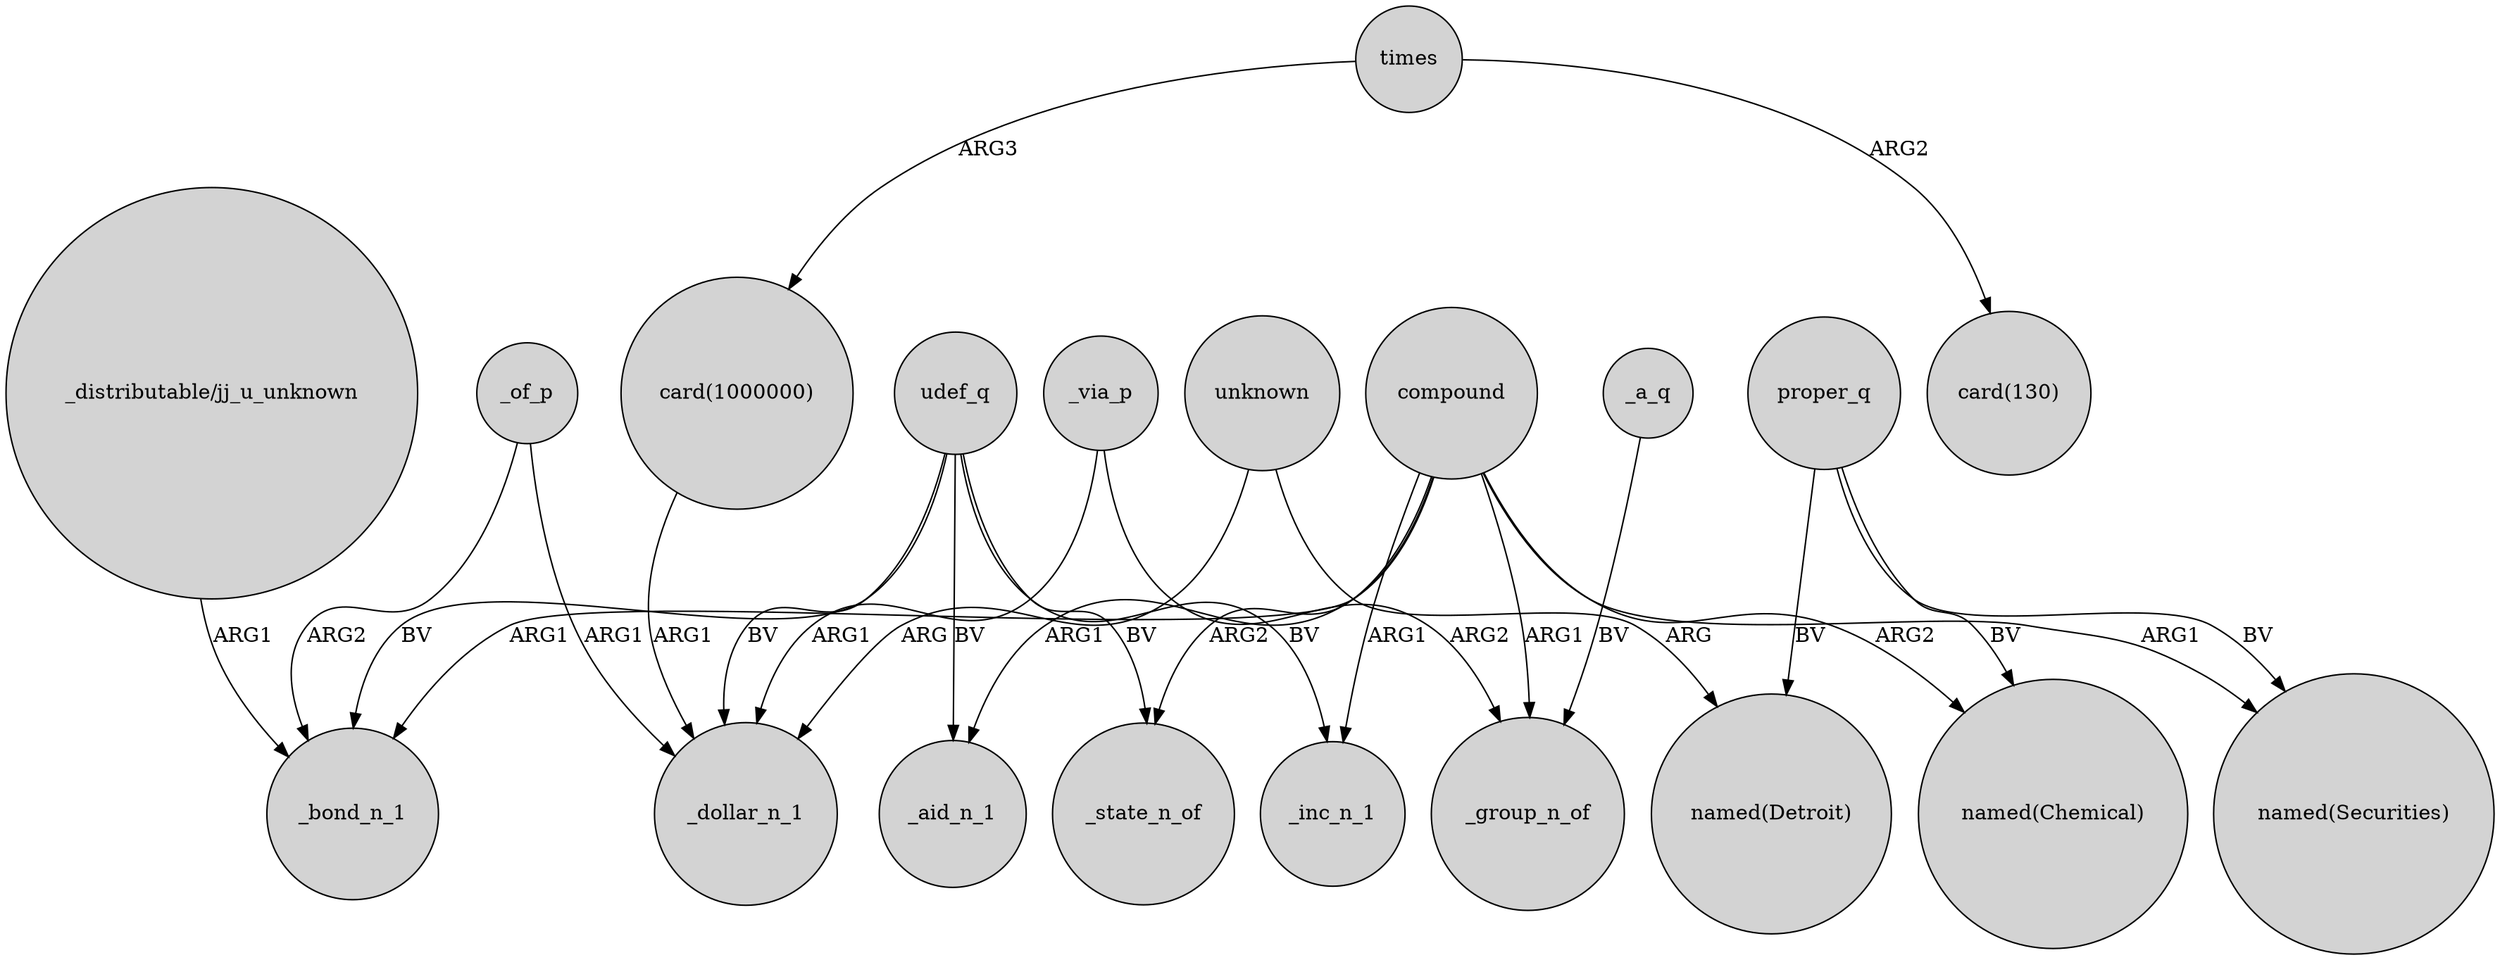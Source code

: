 digraph {
	node [shape=circle style=filled]
	"card(1000000)" -> _dollar_n_1 [label=ARG1]
	udef_q -> _inc_n_1 [label=BV]
	udef_q -> _state_n_of [label=BV]
	_of_p -> _dollar_n_1 [label=ARG1]
	compound -> _bond_n_1 [label=ARG1]
	proper_q -> "named(Detroit)" [label=BV]
	unknown -> _dollar_n_1 [label=ARG]
	compound -> _state_n_of [label=ARG2]
	_of_p -> _bond_n_1 [label=ARG2]
	unknown -> "named(Detroit)" [label=ARG]
	compound -> _aid_n_1 [label=ARG1]
	udef_q -> _bond_n_1 [label=BV]
	_via_p -> _group_n_of [label=ARG2]
	times -> "card(1000000)" [label=ARG3]
	"_distributable/jj_u_unknown" -> _bond_n_1 [label=ARG1]
	proper_q -> "named(Chemical)" [label=BV]
	compound -> "named(Chemical)" [label=ARG2]
	proper_q -> "named(Securities)" [label=BV]
	_via_p -> _dollar_n_1 [label=ARG1]
	udef_q -> _aid_n_1 [label=BV]
	_a_q -> _group_n_of [label=BV]
	compound -> _inc_n_1 [label=ARG1]
	times -> "card(130)" [label=ARG2]
	compound -> _group_n_of [label=ARG1]
	compound -> "named(Securities)" [label=ARG1]
	udef_q -> _dollar_n_1 [label=BV]
}
